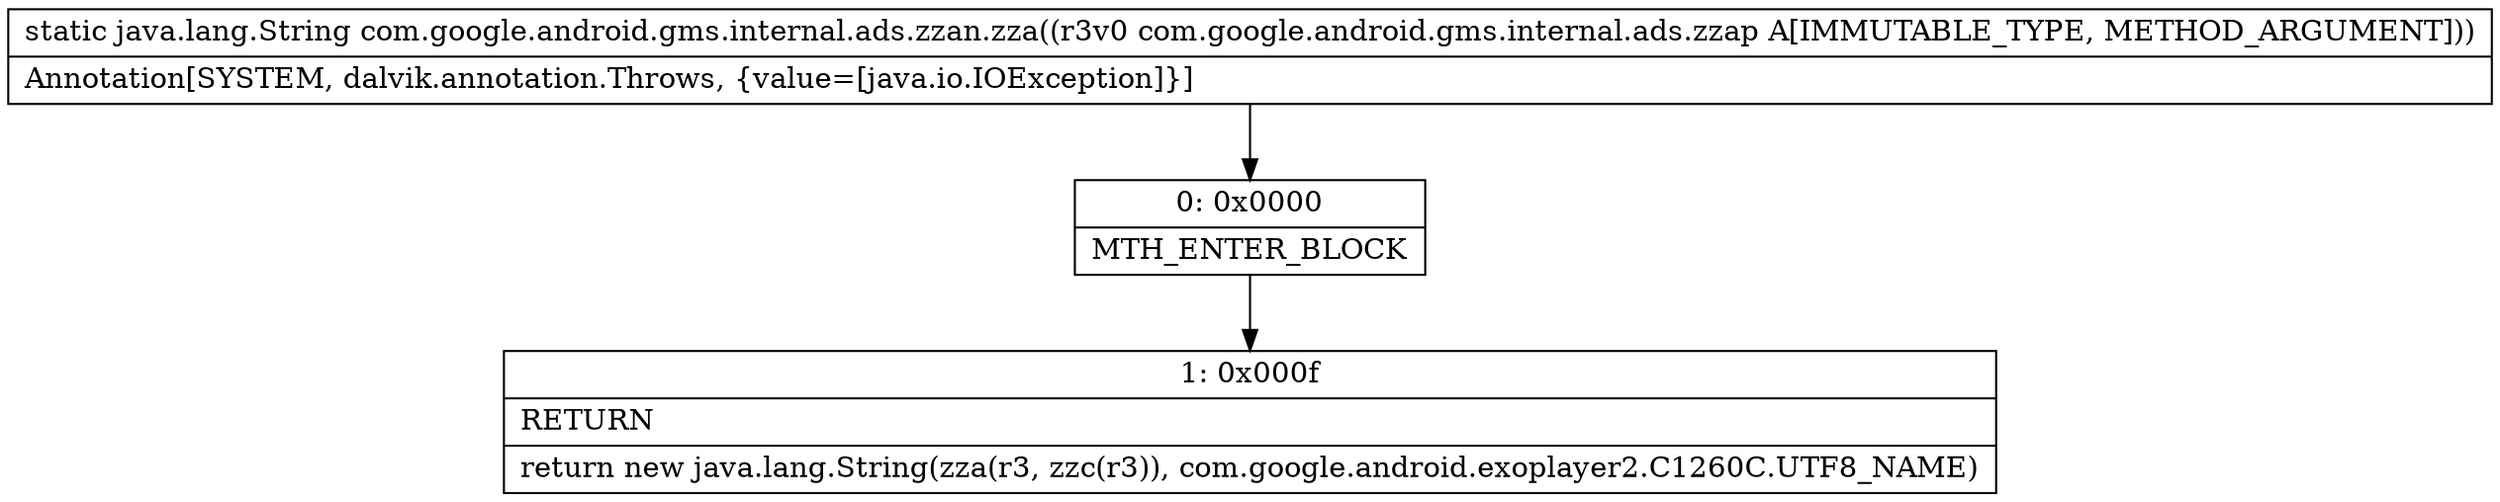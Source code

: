 digraph "CFG forcom.google.android.gms.internal.ads.zzan.zza(Lcom\/google\/android\/gms\/internal\/ads\/zzap;)Ljava\/lang\/String;" {
Node_0 [shape=record,label="{0\:\ 0x0000|MTH_ENTER_BLOCK\l}"];
Node_1 [shape=record,label="{1\:\ 0x000f|RETURN\l|return new java.lang.String(zza(r3, zzc(r3)), com.google.android.exoplayer2.C1260C.UTF8_NAME)\l}"];
MethodNode[shape=record,label="{static java.lang.String com.google.android.gms.internal.ads.zzan.zza((r3v0 com.google.android.gms.internal.ads.zzap A[IMMUTABLE_TYPE, METHOD_ARGUMENT]))  | Annotation[SYSTEM, dalvik.annotation.Throws, \{value=[java.io.IOException]\}]\l}"];
MethodNode -> Node_0;
Node_0 -> Node_1;
}

